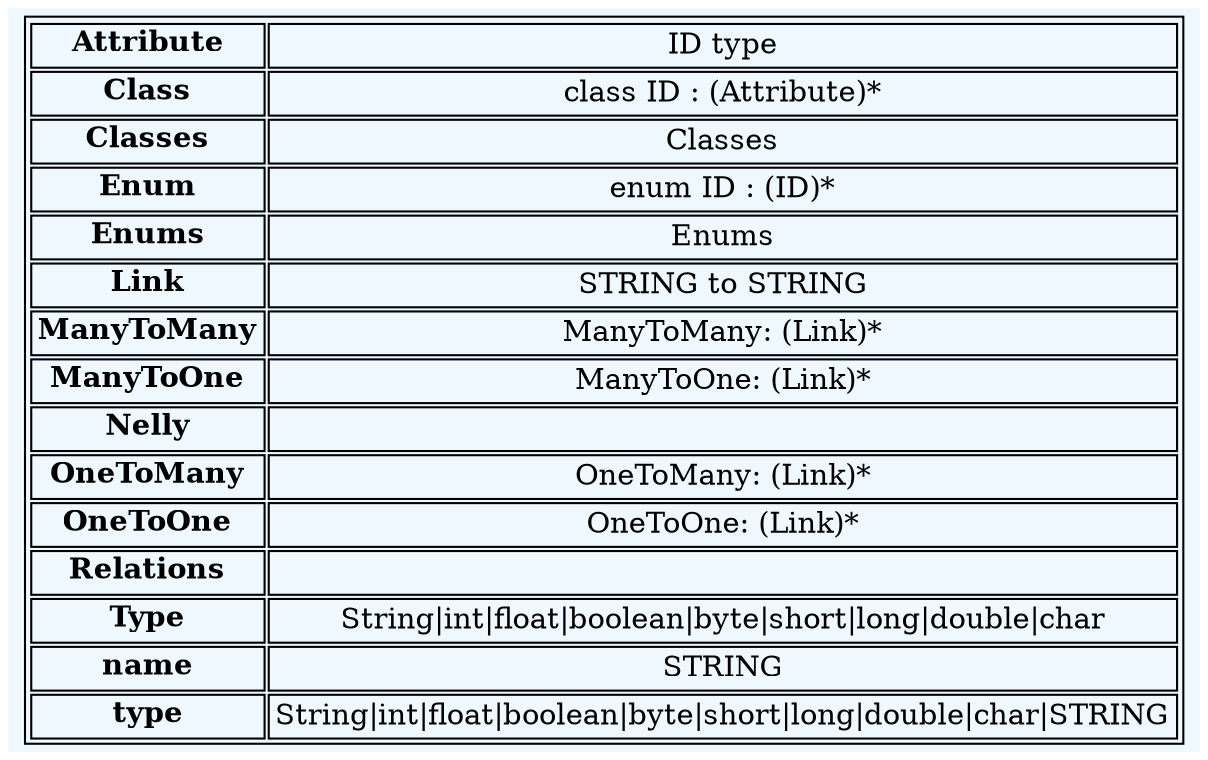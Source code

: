 
    digraph textX {
    fontname = "Bitstream Vera Sans"
    fontsize = 8
    node[
        shape=record,
        style=filled,
        fillcolor=aliceblue
    ]
    nodesep = 0.3
    edge[dir=black,arrowtail=empty]




match_rules [ shape=plaintext, label=< <table>
	<tr>
		<td><b>Attribute</b></td><td>ID type</td>
	</tr>
	<tr>
		<td><b>Class</b></td><td>class ID : (Attribute)*</td>
	</tr>
	<tr>
		<td><b>Classes</b></td><td>Classes</td>
	</tr>
	<tr>
		<td><b>Enum</b></td><td>enum ID : (ID)*</td>
	</tr>
	<tr>
		<td><b>Enums</b></td><td>Enums</td>
	</tr>
	<tr>
		<td><b>Link</b></td><td>STRING to STRING</td>
	</tr>
	<tr>
		<td><b>ManyToMany</b></td><td>ManyToMany: (Link)*</td>
	</tr>
	<tr>
		<td><b>ManyToOne</b></td><td>ManyToOne: (Link)*</td>
	</tr>
	<tr>
		<td><b>Nelly</b></td><td></td>
	</tr>
	<tr>
		<td><b>OneToMany</b></td><td>OneToMany: (Link)*</td>
	</tr>
	<tr>
		<td><b>OneToOne</b></td><td>OneToOne: (Link)*</td>
	</tr>
	<tr>
		<td><b>Relations</b></td><td></td>
	</tr>
	<tr>
		<td><b>Type</b></td><td>String|int|float|boolean|byte|short|long|double|char</td>
	</tr>
	<tr>
		<td><b>name</b></td><td>STRING</td>
	</tr>
	<tr>
		<td><b>type</b></td><td>String|int|float|boolean|byte|short|long|double|char|STRING</td>
	</tr>
</table> >]


}
